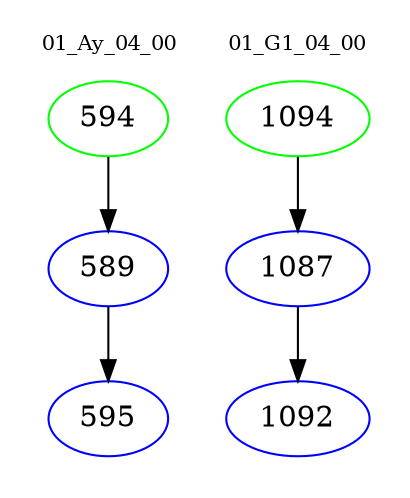 digraph{
subgraph cluster_0 {
color = white
label = "01_Ay_04_00";
fontsize=10;
T0_594 [label="594", color="green"]
T0_594 -> T0_589 [color="black"]
T0_589 [label="589", color="blue"]
T0_589 -> T0_595 [color="black"]
T0_595 [label="595", color="blue"]
}
subgraph cluster_1 {
color = white
label = "01_G1_04_00";
fontsize=10;
T1_1094 [label="1094", color="green"]
T1_1094 -> T1_1087 [color="black"]
T1_1087 [label="1087", color="blue"]
T1_1087 -> T1_1092 [color="black"]
T1_1092 [label="1092", color="blue"]
}
}
